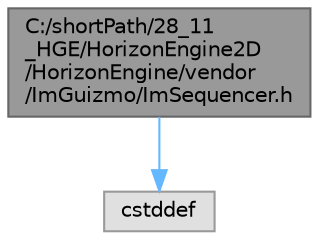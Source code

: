digraph "C:/shortPath/28_11_HGE/HorizonEngine2D/HorizonEngine/vendor/ImGuizmo/ImSequencer.h"
{
 // LATEX_PDF_SIZE
  bgcolor="transparent";
  edge [fontname=Helvetica,fontsize=10,labelfontname=Helvetica,labelfontsize=10];
  node [fontname=Helvetica,fontsize=10,shape=box,height=0.2,width=0.4];
  Node1 [label="C:/shortPath/28_11\l_HGE/HorizonEngine2D\l/HorizonEngine/vendor\l/ImGuizmo/ImSequencer.h",height=0.2,width=0.4,color="gray40", fillcolor="grey60", style="filled", fontcolor="black",tooltip=" "];
  Node1 -> Node2 [color="steelblue1",style="solid"];
  Node2 [label="cstddef",height=0.2,width=0.4,color="grey60", fillcolor="#E0E0E0", style="filled",tooltip=" "];
}
